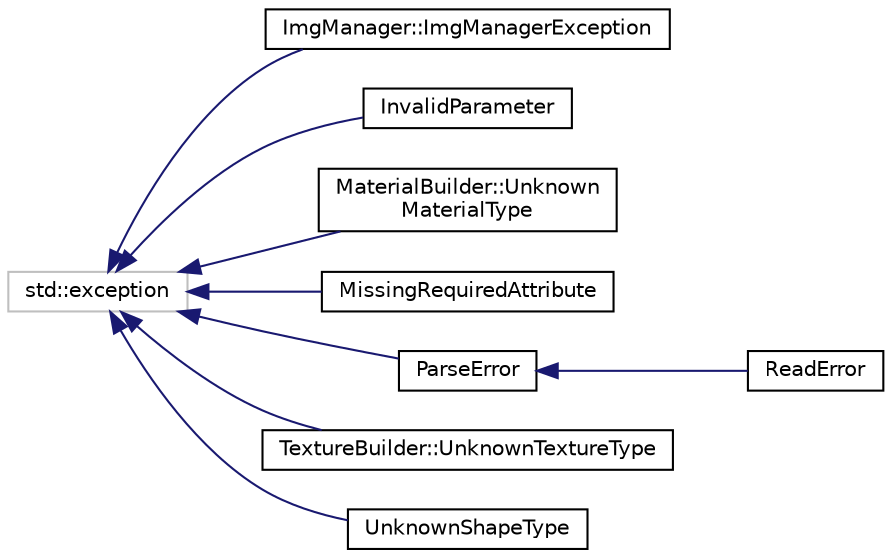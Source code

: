 digraph "Graphical Class Hierarchy"
{
 // LATEX_PDF_SIZE
  edge [fontname="Helvetica",fontsize="10",labelfontname="Helvetica",labelfontsize="10"];
  node [fontname="Helvetica",fontsize="10",shape=record];
  rankdir="LR";
  Node2 [label="std::exception",height=0.2,width=0.4,color="grey75", fillcolor="white", style="filled",tooltip=" "];
  Node2 -> Node0 [dir="back",color="midnightblue",fontsize="10",style="solid",fontname="Helvetica"];
  Node0 [label="ImgManager::ImgManagerException",height=0.2,width=0.4,color="black", fillcolor="white", style="filled",URL="$classImgManager_1_1ImgManagerException.html",tooltip=" "];
  Node2 -> Node4 [dir="back",color="midnightblue",fontsize="10",style="solid",fontname="Helvetica"];
  Node4 [label="InvalidParameter",height=0.2,width=0.4,color="black", fillcolor="white", style="filled",URL="$classInvalidParameter.html",tooltip=" "];
  Node2 -> Node5 [dir="back",color="midnightblue",fontsize="10",style="solid",fontname="Helvetica"];
  Node5 [label="MaterialBuilder::Unknown\lMaterialType",height=0.2,width=0.4,color="black", fillcolor="white", style="filled",URL="$classMaterialBuilder_1_1UnknownMaterialType.html",tooltip=" "];
  Node2 -> Node6 [dir="back",color="midnightblue",fontsize="10",style="solid",fontname="Helvetica"];
  Node6 [label="MissingRequiredAttribute",height=0.2,width=0.4,color="black", fillcolor="white", style="filled",URL="$classMissingRequiredAttribute.html",tooltip=" "];
  Node2 -> Node7 [dir="back",color="midnightblue",fontsize="10",style="solid",fontname="Helvetica"];
  Node7 [label="ParseError",height=0.2,width=0.4,color="black", fillcolor="white", style="filled",URL="$classParseError.html",tooltip=" "];
  Node7 -> Node8 [dir="back",color="midnightblue",fontsize="10",style="solid",fontname="Helvetica"];
  Node8 [label="ReadError",height=0.2,width=0.4,color="black", fillcolor="white", style="filled",URL="$classReadError.html",tooltip=" "];
  Node2 -> Node9 [dir="back",color="midnightblue",fontsize="10",style="solid",fontname="Helvetica"];
  Node9 [label="TextureBuilder::UnknownTextureType",height=0.2,width=0.4,color="black", fillcolor="white", style="filled",URL="$classTextureBuilder_1_1UnknownTextureType.html",tooltip=" "];
  Node2 -> Node10 [dir="back",color="midnightblue",fontsize="10",style="solid",fontname="Helvetica"];
  Node10 [label="UnknownShapeType",height=0.2,width=0.4,color="black", fillcolor="white", style="filled",URL="$classUnknownShapeType.html",tooltip="Exception thrown when an unknown shape type is encountered."];
}
